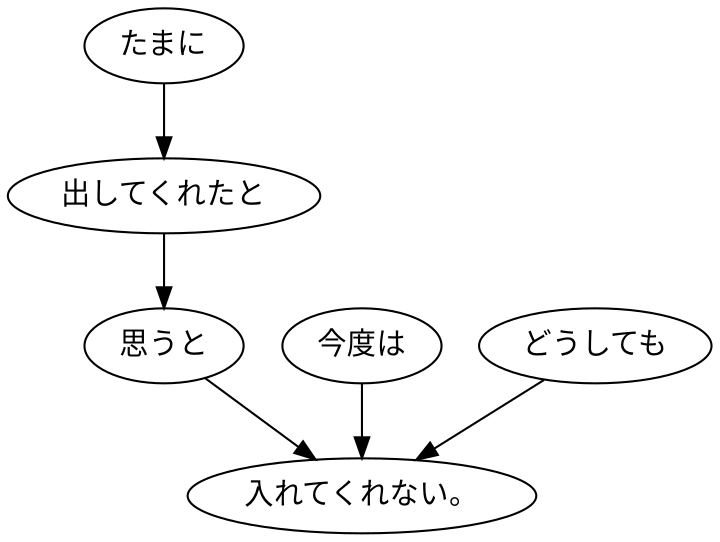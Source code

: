 digraph graph6438 {
	node0 [label="たまに"];
	node1 [label="出してくれたと"];
	node2 [label="思うと"];
	node3 [label="今度は"];
	node4 [label="どうしても"];
	node5 [label="入れてくれない。"];
	node0 -> node1;
	node1 -> node2;
	node2 -> node5;
	node3 -> node5;
	node4 -> node5;
}
